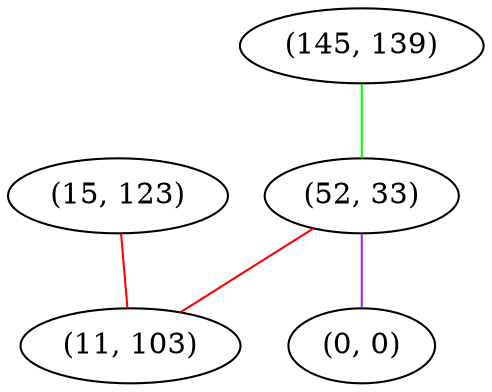 graph "" {
"(15, 123)";
"(145, 139)";
"(52, 33)";
"(0, 0)";
"(11, 103)";
"(15, 123)" -- "(11, 103)"  [color=red, key=0, weight=1];
"(145, 139)" -- "(52, 33)"  [color=green, key=0, weight=2];
"(52, 33)" -- "(11, 103)"  [color=red, key=0, weight=1];
"(52, 33)" -- "(0, 0)"  [color=purple, key=0, weight=4];
}
